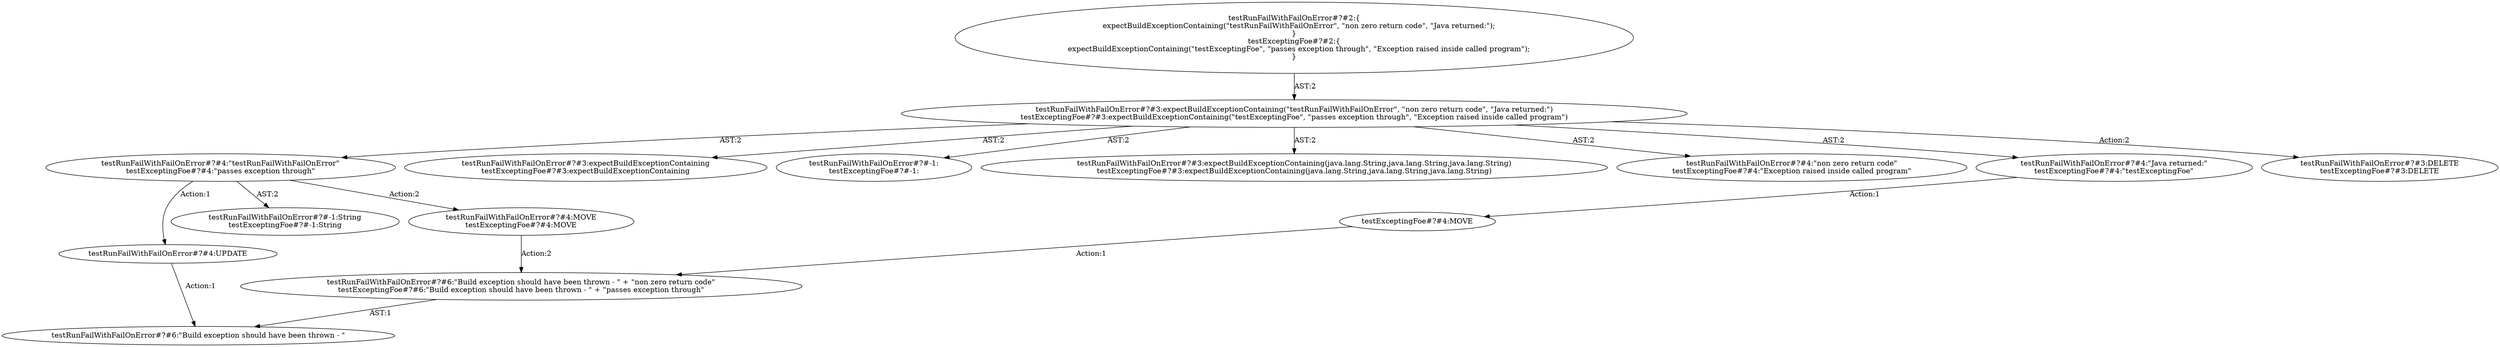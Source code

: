 digraph "Pattern" {
0 [label="testRunFailWithFailOnError#?#4:UPDATE" shape=ellipse]
1 [label="testRunFailWithFailOnError#?#4:\"testRunFailWithFailOnError\"
testExceptingFoe#?#4:\"passes exception through\"" shape=ellipse]
2 [label="testRunFailWithFailOnError#?#3:expectBuildExceptionContaining(\"testRunFailWithFailOnError\", \"non zero return code\", \"Java returned:\")
testExceptingFoe#?#3:expectBuildExceptionContaining(\"testExceptingFoe\", \"passes exception through\", \"Exception raised inside called program\")" shape=ellipse]
3 [label="testRunFailWithFailOnError#?#2:\{
    expectBuildExceptionContaining(\"testRunFailWithFailOnError\", \"non zero return code\", \"Java returned:\");
\}
testExceptingFoe#?#2:\{
    expectBuildExceptionContaining(\"testExceptingFoe\", \"passes exception through\", \"Exception raised inside called program\");
\}" shape=ellipse]
4 [label="testRunFailWithFailOnError#?#3:expectBuildExceptionContaining
testExceptingFoe#?#3:expectBuildExceptionContaining" shape=ellipse]
5 [label="testRunFailWithFailOnError#?#-1:
testExceptingFoe#?#-1:" shape=ellipse]
6 [label="testRunFailWithFailOnError#?#3:expectBuildExceptionContaining(java.lang.String,java.lang.String,java.lang.String)
testExceptingFoe#?#3:expectBuildExceptionContaining(java.lang.String,java.lang.String,java.lang.String)" shape=ellipse]
7 [label="testRunFailWithFailOnError#?#4:\"non zero return code\"
testExceptingFoe#?#4:\"Exception raised inside called program\"" shape=ellipse]
8 [label="testRunFailWithFailOnError#?#4:\"Java returned:\"
testExceptingFoe#?#4:\"testExceptingFoe\"" shape=ellipse]
9 [label="testRunFailWithFailOnError#?#3:DELETE
testExceptingFoe#?#3:DELETE" shape=ellipse]
10 [label="testRunFailWithFailOnError#?#-1:String
testExceptingFoe#?#-1:String" shape=ellipse]
11 [label="testRunFailWithFailOnError#?#4:MOVE
testExceptingFoe#?#4:MOVE" shape=ellipse]
12 [label="testRunFailWithFailOnError#?#6:\"Build exception should have been thrown - \" + \"non zero return code\"
testExceptingFoe#?#6:\"Build exception should have been thrown - \" + \"passes exception through\"" shape=ellipse]
13 [label="testRunFailWithFailOnError#?#6:\"Build exception should have been thrown - \"" shape=ellipse]
14 [label="testExceptingFoe#?#4:MOVE" shape=ellipse]
0 -> 13 [label="Action:1"];
1 -> 0 [label="Action:1"];
1 -> 10 [label="AST:2"];
1 -> 11 [label="Action:2"];
2 -> 1 [label="AST:2"];
2 -> 4 [label="AST:2"];
2 -> 5 [label="AST:2"];
2 -> 6 [label="AST:2"];
2 -> 7 [label="AST:2"];
2 -> 8 [label="AST:2"];
2 -> 9 [label="Action:2"];
3 -> 2 [label="AST:2"];
8 -> 14 [label="Action:1"];
11 -> 12 [label="Action:2"];
12 -> 13 [label="AST:1"];
14 -> 12 [label="Action:1"];
}
